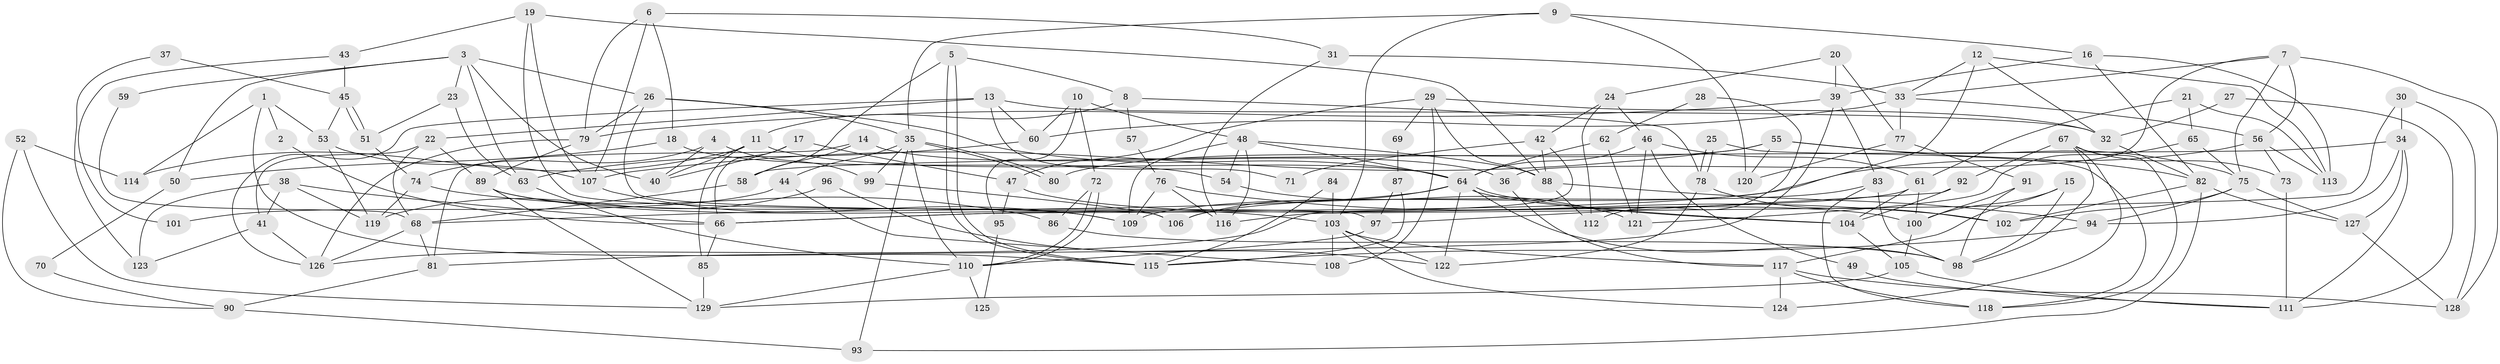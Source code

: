 // Generated by graph-tools (version 1.1) at 2025/02/03/09/25 03:02:01]
// undirected, 129 vertices, 258 edges
graph export_dot {
graph [start="1"]
  node [color=gray90,style=filled];
  1;
  2;
  3;
  4;
  5;
  6;
  7;
  8;
  9;
  10;
  11;
  12;
  13;
  14;
  15;
  16;
  17;
  18;
  19;
  20;
  21;
  22;
  23;
  24;
  25;
  26;
  27;
  28;
  29;
  30;
  31;
  32;
  33;
  34;
  35;
  36;
  37;
  38;
  39;
  40;
  41;
  42;
  43;
  44;
  45;
  46;
  47;
  48;
  49;
  50;
  51;
  52;
  53;
  54;
  55;
  56;
  57;
  58;
  59;
  60;
  61;
  62;
  63;
  64;
  65;
  66;
  67;
  68;
  69;
  70;
  71;
  72;
  73;
  74;
  75;
  76;
  77;
  78;
  79;
  80;
  81;
  82;
  83;
  84;
  85;
  86;
  87;
  88;
  89;
  90;
  91;
  92;
  93;
  94;
  95;
  96;
  97;
  98;
  99;
  100;
  101;
  102;
  103;
  104;
  105;
  106;
  107;
  108;
  109;
  110;
  111;
  112;
  113;
  114;
  115;
  116;
  117;
  118;
  119;
  120;
  121;
  122;
  123;
  124;
  125;
  126;
  127;
  128;
  129;
  1 -- 53;
  1 -- 115;
  1 -- 2;
  1 -- 114;
  2 -- 66;
  3 -- 40;
  3 -- 63;
  3 -- 23;
  3 -- 26;
  3 -- 50;
  3 -- 59;
  4 -- 40;
  4 -- 99;
  4 -- 74;
  5 -- 115;
  5 -- 115;
  5 -- 58;
  5 -- 8;
  6 -- 79;
  6 -- 31;
  6 -- 18;
  6 -- 107;
  7 -- 56;
  7 -- 128;
  7 -- 33;
  7 -- 36;
  7 -- 75;
  8 -- 78;
  8 -- 11;
  8 -- 57;
  9 -- 35;
  9 -- 16;
  9 -- 103;
  9 -- 120;
  10 -- 48;
  10 -- 72;
  10 -- 60;
  10 -- 95;
  11 -- 85;
  11 -- 40;
  11 -- 64;
  11 -- 114;
  12 -- 32;
  12 -- 109;
  12 -- 33;
  12 -- 113;
  13 -- 126;
  13 -- 60;
  13 -- 22;
  13 -- 32;
  13 -- 71;
  14 -- 81;
  14 -- 36;
  14 -- 58;
  15 -- 117;
  15 -- 98;
  15 -- 100;
  16 -- 39;
  16 -- 82;
  16 -- 113;
  17 -- 47;
  17 -- 66;
  17 -- 40;
  18 -- 54;
  18 -- 50;
  19 -- 97;
  19 -- 107;
  19 -- 43;
  19 -- 88;
  20 -- 77;
  20 -- 24;
  20 -- 39;
  21 -- 113;
  21 -- 61;
  21 -- 65;
  22 -- 89;
  22 -- 41;
  22 -- 68;
  23 -- 63;
  23 -- 51;
  24 -- 42;
  24 -- 46;
  24 -- 112;
  25 -- 118;
  25 -- 78;
  25 -- 78;
  26 -- 64;
  26 -- 35;
  26 -- 79;
  26 -- 106;
  27 -- 32;
  27 -- 111;
  28 -- 112;
  28 -- 62;
  29 -- 32;
  29 -- 88;
  29 -- 47;
  29 -- 69;
  29 -- 108;
  30 -- 34;
  30 -- 116;
  30 -- 128;
  31 -- 116;
  31 -- 33;
  32 -- 82;
  33 -- 56;
  33 -- 60;
  33 -- 77;
  34 -- 58;
  34 -- 127;
  34 -- 94;
  34 -- 111;
  35 -- 80;
  35 -- 80;
  35 -- 44;
  35 -- 93;
  35 -- 99;
  35 -- 110;
  36 -- 117;
  37 -- 45;
  37 -- 123;
  38 -- 66;
  38 -- 41;
  38 -- 119;
  38 -- 123;
  39 -- 83;
  39 -- 79;
  39 -- 81;
  41 -- 126;
  41 -- 123;
  42 -- 126;
  42 -- 88;
  42 -- 71;
  43 -- 45;
  43 -- 101;
  44 -- 108;
  44 -- 101;
  45 -- 53;
  45 -- 51;
  45 -- 51;
  46 -- 64;
  46 -- 61;
  46 -- 49;
  46 -- 121;
  47 -- 100;
  47 -- 95;
  48 -- 64;
  48 -- 88;
  48 -- 54;
  48 -- 109;
  48 -- 116;
  49 -- 111;
  50 -- 70;
  51 -- 74;
  52 -- 129;
  52 -- 114;
  52 -- 90;
  53 -- 119;
  53 -- 107;
  54 -- 121;
  55 -- 75;
  55 -- 82;
  55 -- 80;
  55 -- 107;
  55 -- 120;
  56 -- 113;
  56 -- 66;
  56 -- 73;
  57 -- 76;
  58 -- 68;
  59 -- 68;
  60 -- 63;
  61 -- 100;
  61 -- 104;
  61 -- 66;
  62 -- 121;
  62 -- 64;
  63 -- 110;
  64 -- 104;
  64 -- 104;
  64 -- 68;
  64 -- 98;
  64 -- 106;
  64 -- 122;
  65 -- 75;
  65 -- 121;
  66 -- 85;
  67 -- 73;
  67 -- 124;
  67 -- 92;
  67 -- 98;
  67 -- 118;
  68 -- 81;
  68 -- 126;
  69 -- 87;
  70 -- 90;
  72 -- 86;
  72 -- 110;
  72 -- 110;
  73 -- 111;
  74 -- 86;
  74 -- 119;
  75 -- 102;
  75 -- 94;
  75 -- 127;
  76 -- 109;
  76 -- 102;
  76 -- 116;
  77 -- 120;
  77 -- 91;
  78 -- 122;
  78 -- 102;
  79 -- 89;
  79 -- 126;
  81 -- 90;
  82 -- 127;
  82 -- 93;
  82 -- 102;
  83 -- 106;
  83 -- 98;
  83 -- 118;
  84 -- 103;
  84 -- 115;
  85 -- 129;
  86 -- 98;
  87 -- 97;
  87 -- 115;
  88 -- 94;
  88 -- 112;
  89 -- 109;
  89 -- 103;
  89 -- 129;
  90 -- 93;
  91 -- 98;
  91 -- 100;
  92 -- 104;
  92 -- 97;
  94 -- 115;
  95 -- 125;
  96 -- 119;
  96 -- 122;
  97 -- 110;
  99 -- 106;
  100 -- 105;
  103 -- 108;
  103 -- 117;
  103 -- 122;
  103 -- 124;
  104 -- 105;
  105 -- 129;
  105 -- 111;
  107 -- 109;
  110 -- 125;
  110 -- 129;
  117 -- 118;
  117 -- 124;
  117 -- 128;
  127 -- 128;
}
